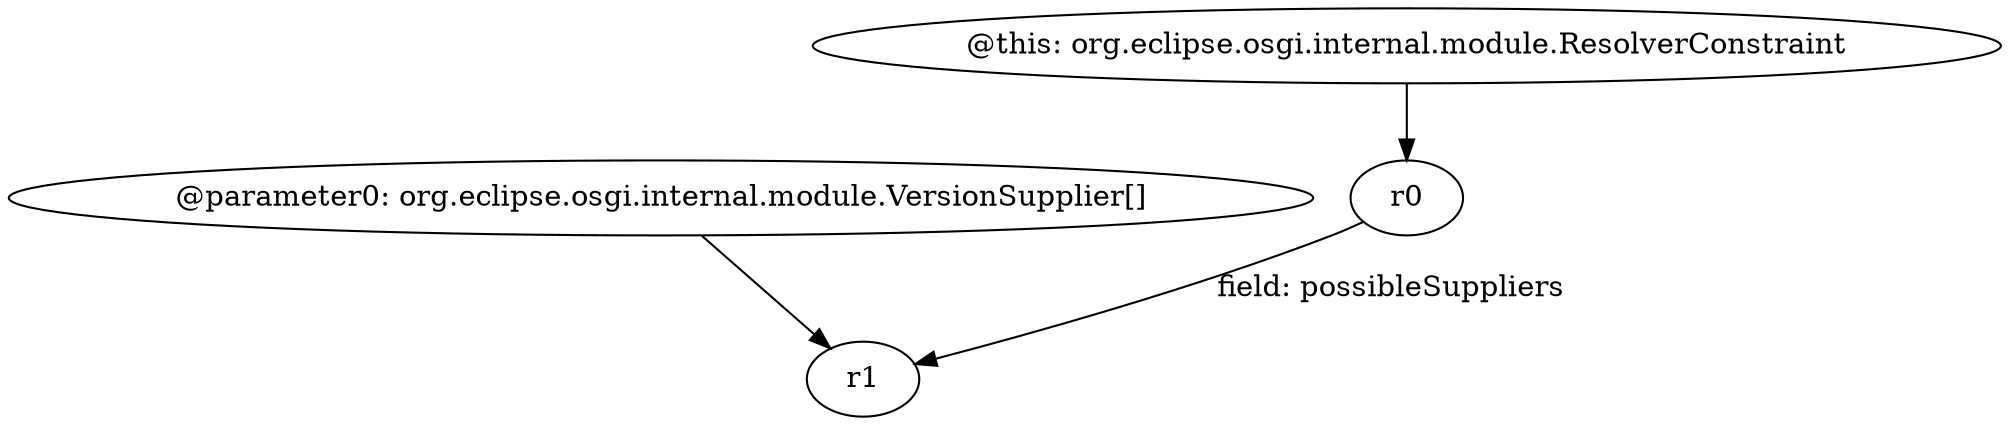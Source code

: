 digraph g {
0[label="@parameter0: org.eclipse.osgi.internal.module.VersionSupplier[]"]
1[label="r1"]
0->1[label=""]
2[label="r0"]
2->1[label="field: possibleSuppliers"]
3[label="@this: org.eclipse.osgi.internal.module.ResolverConstraint"]
3->2[label=""]
}